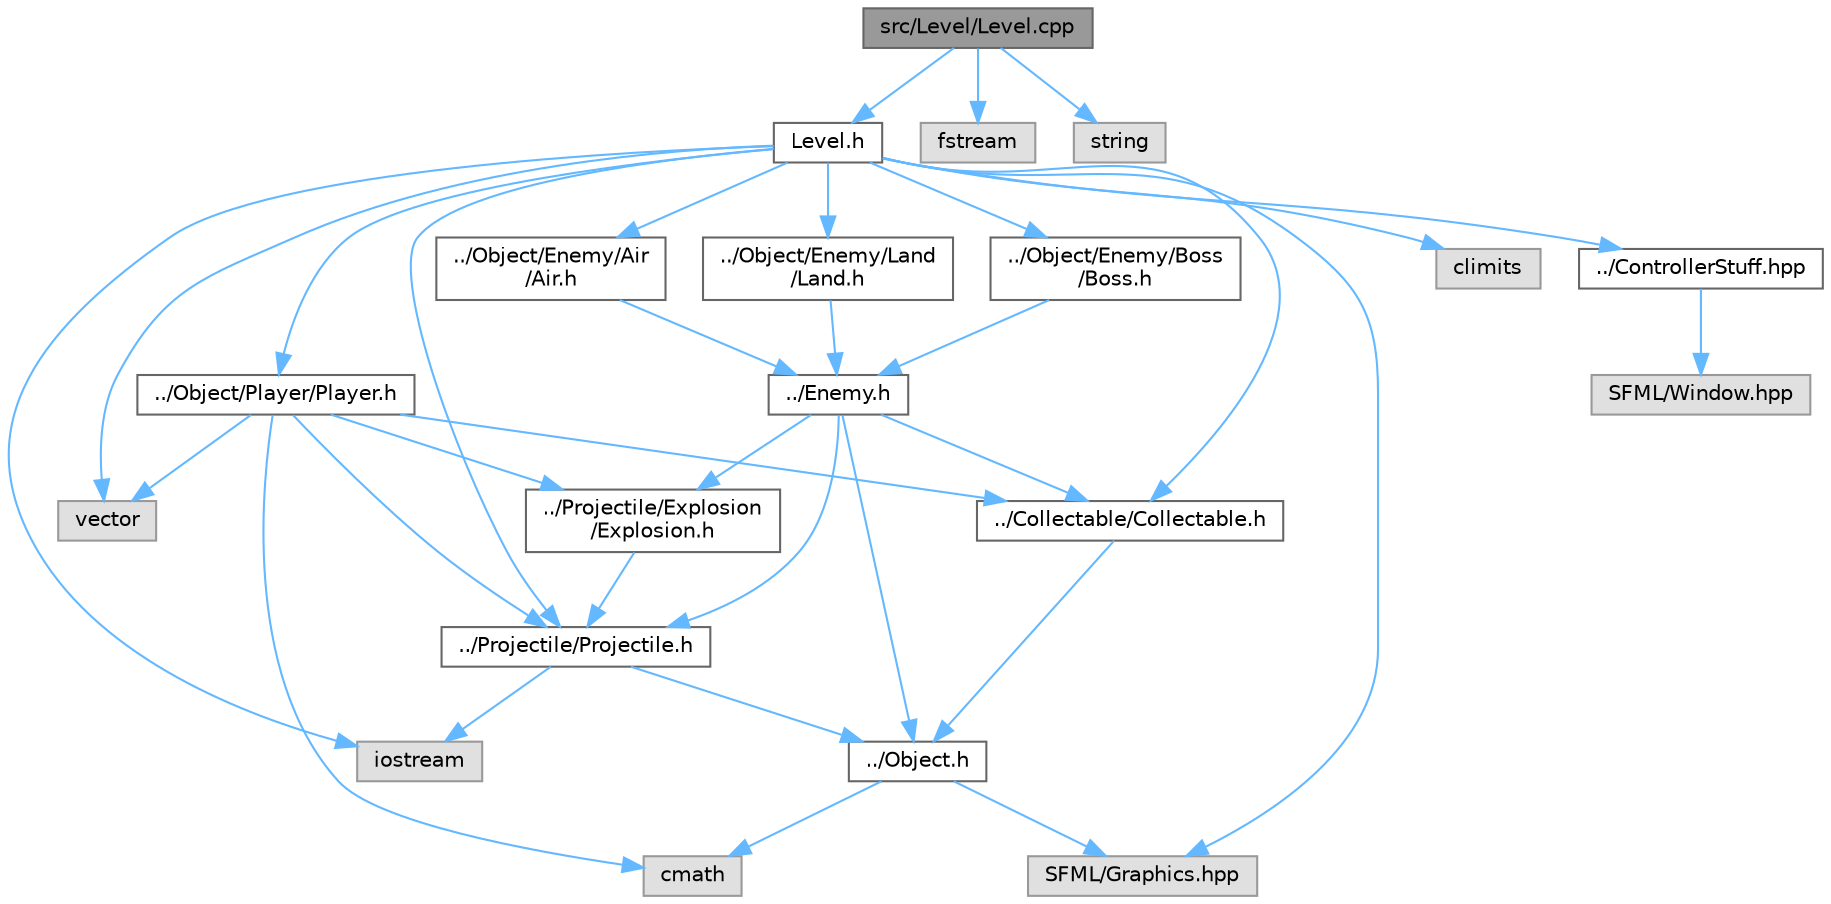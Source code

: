 digraph "src/Level/Level.cpp"
{
 // LATEX_PDF_SIZE
  bgcolor="transparent";
  edge [fontname=Helvetica,fontsize=10,labelfontname=Helvetica,labelfontsize=10];
  node [fontname=Helvetica,fontsize=10,shape=box,height=0.2,width=0.4];
  Node1 [id="Node000001",label="src/Level/Level.cpp",height=0.2,width=0.4,color="gray40", fillcolor="grey60", style="filled", fontcolor="black",tooltip=" "];
  Node1 -> Node2 [id="edge1_Node000001_Node000002",color="steelblue1",style="solid",tooltip=" "];
  Node2 [id="Node000002",label="Level.h",height=0.2,width=0.4,color="grey40", fillcolor="white", style="filled",URL="$_level_8h.html",tooltip=" "];
  Node2 -> Node3 [id="edge2_Node000002_Node000003",color="steelblue1",style="solid",tooltip=" "];
  Node3 [id="Node000003",label="vector",height=0.2,width=0.4,color="grey60", fillcolor="#E0E0E0", style="filled",tooltip=" "];
  Node2 -> Node4 [id="edge3_Node000002_Node000004",color="steelblue1",style="solid",tooltip=" "];
  Node4 [id="Node000004",label="SFML/Graphics.hpp",height=0.2,width=0.4,color="grey60", fillcolor="#E0E0E0", style="filled",tooltip=" "];
  Node2 -> Node5 [id="edge4_Node000002_Node000005",color="steelblue1",style="solid",tooltip=" "];
  Node5 [id="Node000005",label="climits",height=0.2,width=0.4,color="grey60", fillcolor="#E0E0E0", style="filled",tooltip=" "];
  Node2 -> Node6 [id="edge5_Node000002_Node000006",color="steelblue1",style="solid",tooltip=" "];
  Node6 [id="Node000006",label="iostream",height=0.2,width=0.4,color="grey60", fillcolor="#E0E0E0", style="filled",tooltip=" "];
  Node2 -> Node7 [id="edge6_Node000002_Node000007",color="steelblue1",style="solid",tooltip=" "];
  Node7 [id="Node000007",label="../Object/Enemy/Boss\l/Boss.h",height=0.2,width=0.4,color="grey40", fillcolor="white", style="filled",URL="$_boss_8h.html",tooltip=" "];
  Node7 -> Node8 [id="edge7_Node000007_Node000008",color="steelblue1",style="solid",tooltip=" "];
  Node8 [id="Node000008",label="../Enemy.h",height=0.2,width=0.4,color="grey40", fillcolor="white", style="filled",URL="$_enemy_8h.html",tooltip=" "];
  Node8 -> Node9 [id="edge8_Node000008_Node000009",color="steelblue1",style="solid",tooltip=" "];
  Node9 [id="Node000009",label="../Object.h",height=0.2,width=0.4,color="grey40", fillcolor="white", style="filled",URL="$_object_8h.html",tooltip=" "];
  Node9 -> Node4 [id="edge9_Node000009_Node000004",color="steelblue1",style="solid",tooltip=" "];
  Node9 -> Node10 [id="edge10_Node000009_Node000010",color="steelblue1",style="solid",tooltip=" "];
  Node10 [id="Node000010",label="cmath",height=0.2,width=0.4,color="grey60", fillcolor="#E0E0E0", style="filled",tooltip=" "];
  Node8 -> Node11 [id="edge11_Node000008_Node000011",color="steelblue1",style="solid",tooltip=" "];
  Node11 [id="Node000011",label="../Projectile/Projectile.h",height=0.2,width=0.4,color="grey40", fillcolor="white", style="filled",URL="$_projectile_8h.html",tooltip=" "];
  Node11 -> Node9 [id="edge12_Node000011_Node000009",color="steelblue1",style="solid",tooltip=" "];
  Node11 -> Node6 [id="edge13_Node000011_Node000006",color="steelblue1",style="solid",tooltip=" "];
  Node8 -> Node12 [id="edge14_Node000008_Node000012",color="steelblue1",style="solid",tooltip=" "];
  Node12 [id="Node000012",label="../Projectile/Explosion\l/Explosion.h",height=0.2,width=0.4,color="grey40", fillcolor="white", style="filled",URL="$_explosion_8h.html",tooltip=" "];
  Node12 -> Node11 [id="edge15_Node000012_Node000011",color="steelblue1",style="solid",tooltip=" "];
  Node8 -> Node13 [id="edge16_Node000008_Node000013",color="steelblue1",style="solid",tooltip=" "];
  Node13 [id="Node000013",label="../Collectable/Collectable.h",height=0.2,width=0.4,color="grey40", fillcolor="white", style="filled",URL="$_collectable_8h.html",tooltip=" "];
  Node13 -> Node9 [id="edge17_Node000013_Node000009",color="steelblue1",style="solid",tooltip=" "];
  Node2 -> Node14 [id="edge18_Node000002_Node000014",color="steelblue1",style="solid",tooltip=" "];
  Node14 [id="Node000014",label="../Object/Enemy/Air\l/Air.h",height=0.2,width=0.4,color="grey40", fillcolor="white", style="filled",URL="$_air_8h.html",tooltip=" "];
  Node14 -> Node8 [id="edge19_Node000014_Node000008",color="steelblue1",style="solid",tooltip=" "];
  Node2 -> Node15 [id="edge20_Node000002_Node000015",color="steelblue1",style="solid",tooltip=" "];
  Node15 [id="Node000015",label="../Object/Enemy/Land\l/Land.h",height=0.2,width=0.4,color="grey40", fillcolor="white", style="filled",URL="$_land_8h.html",tooltip=" "];
  Node15 -> Node8 [id="edge21_Node000015_Node000008",color="steelblue1",style="solid",tooltip=" "];
  Node2 -> Node16 [id="edge22_Node000002_Node000016",color="steelblue1",style="solid",tooltip=" "];
  Node16 [id="Node000016",label="../Object/Player/Player.h",height=0.2,width=0.4,color="grey40", fillcolor="white", style="filled",URL="$_object_2_player_2_player_8h.html",tooltip=" "];
  Node16 -> Node3 [id="edge23_Node000016_Node000003",color="steelblue1",style="solid",tooltip=" "];
  Node16 -> Node10 [id="edge24_Node000016_Node000010",color="steelblue1",style="solid",tooltip=" "];
  Node16 -> Node11 [id="edge25_Node000016_Node000011",color="steelblue1",style="solid",tooltip=" "];
  Node16 -> Node13 [id="edge26_Node000016_Node000013",color="steelblue1",style="solid",tooltip=" "];
  Node16 -> Node12 [id="edge27_Node000016_Node000012",color="steelblue1",style="solid",tooltip=" "];
  Node2 -> Node11 [id="edge28_Node000002_Node000011",color="steelblue1",style="solid",tooltip=" "];
  Node2 -> Node13 [id="edge29_Node000002_Node000013",color="steelblue1",style="solid",tooltip=" "];
  Node2 -> Node17 [id="edge30_Node000002_Node000017",color="steelblue1",style="solid",tooltip=" "];
  Node17 [id="Node000017",label="../ControllerStuff.hpp",height=0.2,width=0.4,color="grey40", fillcolor="white", style="filled",URL="$_controller_stuff_8hpp.html",tooltip=" "];
  Node17 -> Node18 [id="edge31_Node000017_Node000018",color="steelblue1",style="solid",tooltip=" "];
  Node18 [id="Node000018",label="SFML/Window.hpp",height=0.2,width=0.4,color="grey60", fillcolor="#E0E0E0", style="filled",tooltip=" "];
  Node1 -> Node19 [id="edge32_Node000001_Node000019",color="steelblue1",style="solid",tooltip=" "];
  Node19 [id="Node000019",label="fstream",height=0.2,width=0.4,color="grey60", fillcolor="#E0E0E0", style="filled",tooltip=" "];
  Node1 -> Node20 [id="edge33_Node000001_Node000020",color="steelblue1",style="solid",tooltip=" "];
  Node20 [id="Node000020",label="string",height=0.2,width=0.4,color="grey60", fillcolor="#E0E0E0", style="filled",tooltip=" "];
}
